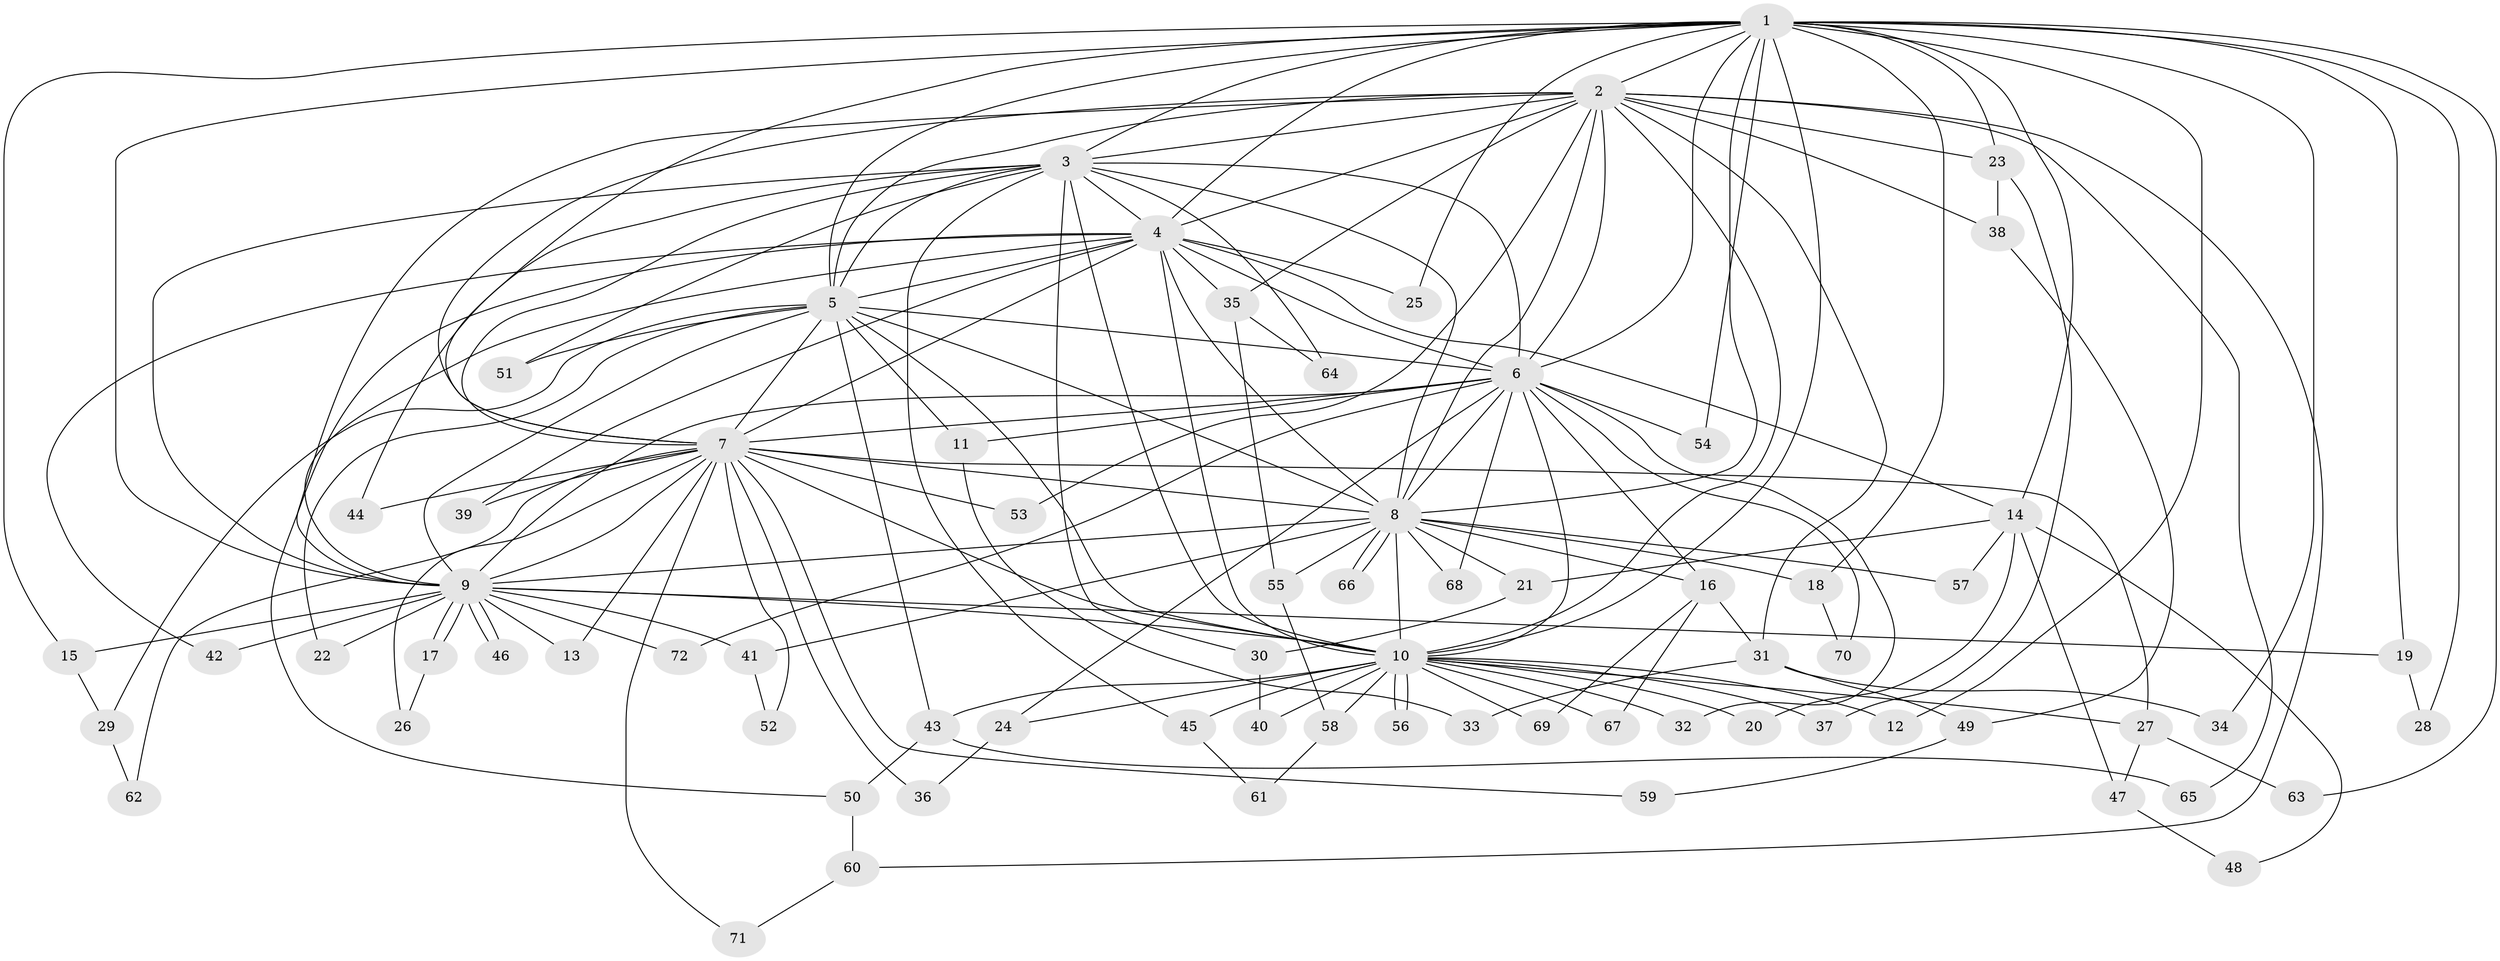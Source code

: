 // Generated by graph-tools (version 1.1) at 2025/01/03/09/25 03:01:23]
// undirected, 72 vertices, 169 edges
graph export_dot {
graph [start="1"]
  node [color=gray90,style=filled];
  1;
  2;
  3;
  4;
  5;
  6;
  7;
  8;
  9;
  10;
  11;
  12;
  13;
  14;
  15;
  16;
  17;
  18;
  19;
  20;
  21;
  22;
  23;
  24;
  25;
  26;
  27;
  28;
  29;
  30;
  31;
  32;
  33;
  34;
  35;
  36;
  37;
  38;
  39;
  40;
  41;
  42;
  43;
  44;
  45;
  46;
  47;
  48;
  49;
  50;
  51;
  52;
  53;
  54;
  55;
  56;
  57;
  58;
  59;
  60;
  61;
  62;
  63;
  64;
  65;
  66;
  67;
  68;
  69;
  70;
  71;
  72;
  1 -- 2;
  1 -- 3;
  1 -- 4;
  1 -- 5;
  1 -- 6;
  1 -- 7;
  1 -- 8;
  1 -- 9;
  1 -- 10;
  1 -- 12;
  1 -- 14;
  1 -- 15;
  1 -- 18;
  1 -- 19;
  1 -- 23;
  1 -- 25;
  1 -- 28;
  1 -- 34;
  1 -- 54;
  1 -- 63;
  2 -- 3;
  2 -- 4;
  2 -- 5;
  2 -- 6;
  2 -- 7;
  2 -- 8;
  2 -- 9;
  2 -- 10;
  2 -- 23;
  2 -- 31;
  2 -- 35;
  2 -- 38;
  2 -- 53;
  2 -- 60;
  2 -- 65;
  3 -- 4;
  3 -- 5;
  3 -- 6;
  3 -- 7;
  3 -- 8;
  3 -- 9;
  3 -- 10;
  3 -- 30;
  3 -- 44;
  3 -- 45;
  3 -- 51;
  3 -- 64;
  4 -- 5;
  4 -- 6;
  4 -- 7;
  4 -- 8;
  4 -- 9;
  4 -- 10;
  4 -- 14;
  4 -- 25;
  4 -- 35;
  4 -- 39;
  4 -- 42;
  4 -- 50;
  5 -- 6;
  5 -- 7;
  5 -- 8;
  5 -- 9;
  5 -- 10;
  5 -- 11;
  5 -- 22;
  5 -- 29;
  5 -- 43;
  5 -- 51;
  6 -- 7;
  6 -- 8;
  6 -- 9;
  6 -- 10;
  6 -- 11;
  6 -- 16;
  6 -- 24;
  6 -- 32;
  6 -- 54;
  6 -- 68;
  6 -- 70;
  6 -- 72;
  7 -- 8;
  7 -- 9;
  7 -- 10;
  7 -- 13;
  7 -- 26;
  7 -- 27;
  7 -- 36;
  7 -- 39;
  7 -- 44;
  7 -- 52;
  7 -- 53;
  7 -- 59;
  7 -- 62;
  7 -- 71;
  8 -- 9;
  8 -- 10;
  8 -- 16;
  8 -- 18;
  8 -- 21;
  8 -- 41;
  8 -- 55;
  8 -- 57;
  8 -- 66;
  8 -- 66;
  8 -- 68;
  9 -- 10;
  9 -- 13;
  9 -- 15;
  9 -- 17;
  9 -- 17;
  9 -- 19;
  9 -- 22;
  9 -- 41;
  9 -- 42;
  9 -- 46;
  9 -- 46;
  9 -- 72;
  10 -- 12;
  10 -- 20;
  10 -- 24;
  10 -- 27;
  10 -- 32;
  10 -- 37;
  10 -- 40;
  10 -- 43;
  10 -- 45;
  10 -- 56;
  10 -- 56;
  10 -- 58;
  10 -- 67;
  10 -- 69;
  11 -- 33;
  14 -- 20;
  14 -- 21;
  14 -- 47;
  14 -- 48;
  14 -- 57;
  15 -- 29;
  16 -- 31;
  16 -- 67;
  16 -- 69;
  17 -- 26;
  18 -- 70;
  19 -- 28;
  21 -- 30;
  23 -- 37;
  23 -- 38;
  24 -- 36;
  27 -- 47;
  27 -- 63;
  29 -- 62;
  30 -- 40;
  31 -- 33;
  31 -- 34;
  31 -- 49;
  35 -- 55;
  35 -- 64;
  38 -- 49;
  41 -- 52;
  43 -- 50;
  43 -- 65;
  45 -- 61;
  47 -- 48;
  49 -- 59;
  50 -- 60;
  55 -- 58;
  58 -- 61;
  60 -- 71;
}
